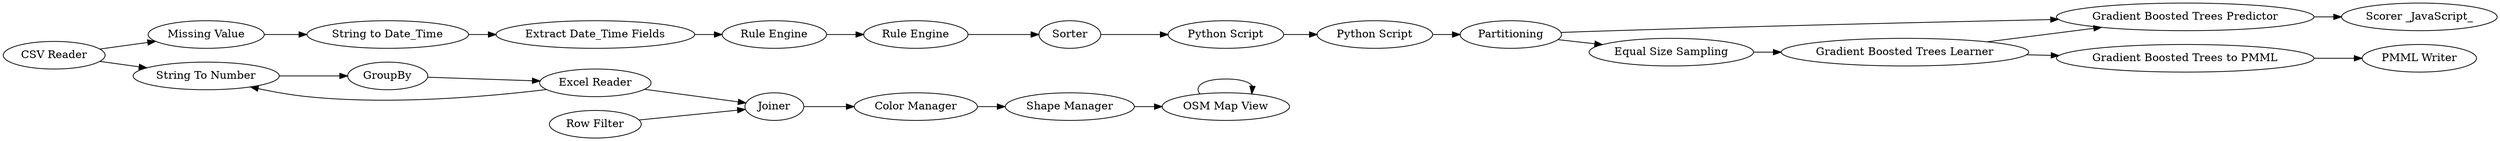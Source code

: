 digraph {
	1 [label="CSV Reader"]
	2 [label="Extract Date_Time Fields"]
	3 [label="String to Date_Time"]
	5 [label="Rule Engine"]
	6 [label="Rule Engine"]
	32 [label="PMML Writer"]
	33 [label="Gradient Boosted Trees Learner"]
	34 [label="Gradient Boosted Trees Predictor"]
	35 [label=Partitioning]
	36 [label="Equal Size Sampling"]
	7 [label=Sorter]
	18 [label="Python Script"]
	19 [label="Python Script"]
	260 [label="Gradient Boosted Trees to PMML"]
	262 [label="Missing Value"]
	272 [label=Joiner]
	273 [label=GroupBy]
	274 [label="String To Number"]
	276 [label="Size Manager"]
	278 [label="Color Manager"]
	281 [label="Math Formula"]
	282 [label="Shape Manager"]
	283 [label="Row Filter"]
	276 [label="OSM Map View"]
	277 [label="Scorer _JavaScript_"]
	281 [label="Excel Reader"]
	7 -> 18
	18 -> 19
	272 -> 278
	273 -> 281
	274 -> 273
	278 -> 282
	281 -> 272
	282 -> 276
	283 -> 272
	1 -> 262
	1 -> 274
	2 -> 5
	3 -> 2
	5 -> 6
	6 -> 7
	33 -> 34
	33 -> 260
	34 -> 277
	35 -> 34
	35 -> 36
	36 -> 33
	19 -> 35
	260 -> 32
	262 -> 3
	276 -> 276
	281 -> 274
	rankdir=LR
}
